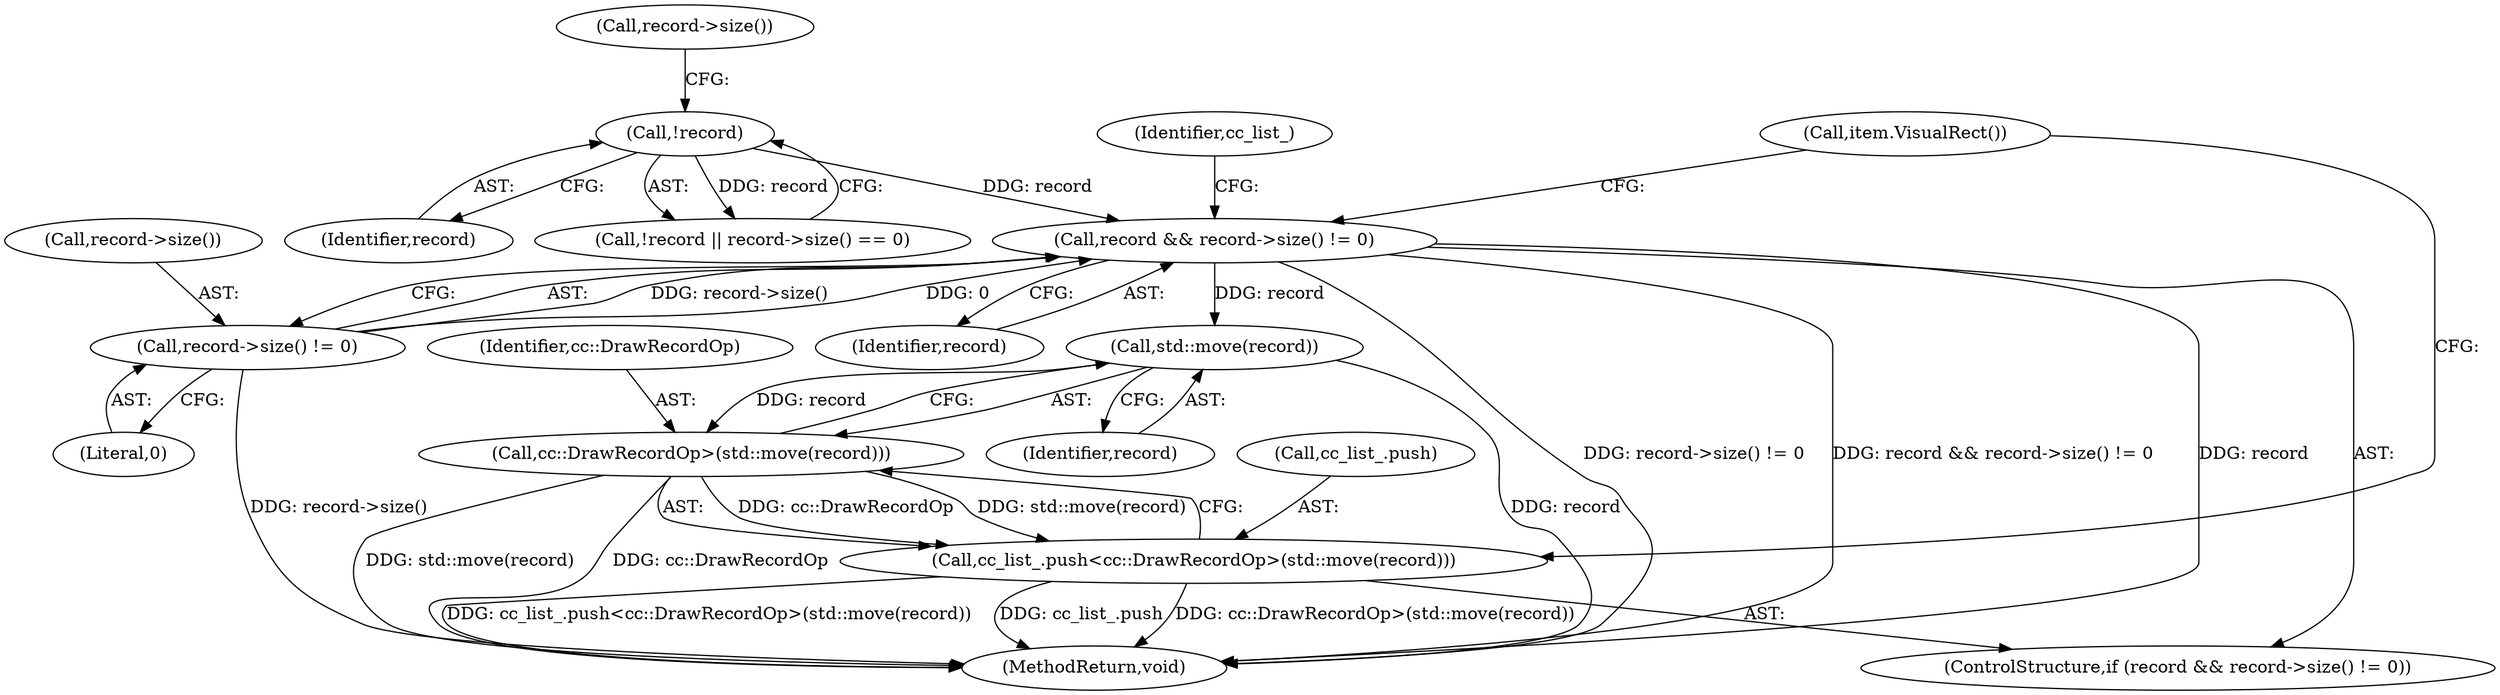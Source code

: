 digraph "0_Chrome_f911e11e7f6b5c0d6f5ee694a9871de6619889f7_33@API" {
"1000157" [label="(Call,std::move(record))"];
"1000146" [label="(Call,record && record->size() != 0)"];
"1000124" [label="(Call,!record)"];
"1000148" [label="(Call,record->size() != 0)"];
"1000155" [label="(Call,cc::DrawRecordOp>(std::move(record)))"];
"1000151" [label="(Call,cc_list_.push<cc::DrawRecordOp>(std::move(record)))"];
"1000158" [label="(Identifier,record)"];
"1000124" [label="(Call,!record)"];
"1000151" [label="(Call,cc_list_.push<cc::DrawRecordOp>(std::move(record)))"];
"1000157" [label="(Call,std::move(record))"];
"1000148" [label="(Call,record->size() != 0)"];
"1000150" [label="(Literal,0)"];
"1000123" [label="(Call,!record || record->size() == 0)"];
"1000147" [label="(Identifier,record)"];
"1000145" [label="(ControlStructure,if (record && record->size() != 0))"];
"1000125" [label="(Identifier,record)"];
"1000127" [label="(Call,record->size())"];
"1000152" [label="(Call,cc_list_.push)"];
"1000156" [label="(Identifier,cc::DrawRecordOp)"];
"1000149" [label="(Call,record->size())"];
"1000167" [label="(MethodReturn,void)"];
"1000153" [label="(Identifier,cc_list_)"];
"1000155" [label="(Call,cc::DrawRecordOp>(std::move(record)))"];
"1000146" [label="(Call,record && record->size() != 0)"];
"1000161" [label="(Call,item.VisualRect())"];
"1000157" -> "1000155"  [label="AST: "];
"1000157" -> "1000158"  [label="CFG: "];
"1000158" -> "1000157"  [label="AST: "];
"1000155" -> "1000157"  [label="CFG: "];
"1000157" -> "1000167"  [label="DDG: record"];
"1000157" -> "1000155"  [label="DDG: record"];
"1000146" -> "1000157"  [label="DDG: record"];
"1000146" -> "1000145"  [label="AST: "];
"1000146" -> "1000147"  [label="CFG: "];
"1000146" -> "1000148"  [label="CFG: "];
"1000147" -> "1000146"  [label="AST: "];
"1000148" -> "1000146"  [label="AST: "];
"1000153" -> "1000146"  [label="CFG: "];
"1000161" -> "1000146"  [label="CFG: "];
"1000146" -> "1000167"  [label="DDG: record->size() != 0"];
"1000146" -> "1000167"  [label="DDG: record && record->size() != 0"];
"1000146" -> "1000167"  [label="DDG: record"];
"1000124" -> "1000146"  [label="DDG: record"];
"1000148" -> "1000146"  [label="DDG: record->size()"];
"1000148" -> "1000146"  [label="DDG: 0"];
"1000124" -> "1000123"  [label="AST: "];
"1000124" -> "1000125"  [label="CFG: "];
"1000125" -> "1000124"  [label="AST: "];
"1000127" -> "1000124"  [label="CFG: "];
"1000123" -> "1000124"  [label="CFG: "];
"1000124" -> "1000123"  [label="DDG: record"];
"1000148" -> "1000150"  [label="CFG: "];
"1000149" -> "1000148"  [label="AST: "];
"1000150" -> "1000148"  [label="AST: "];
"1000148" -> "1000167"  [label="DDG: record->size()"];
"1000155" -> "1000151"  [label="AST: "];
"1000156" -> "1000155"  [label="AST: "];
"1000151" -> "1000155"  [label="CFG: "];
"1000155" -> "1000167"  [label="DDG: std::move(record)"];
"1000155" -> "1000167"  [label="DDG: cc::DrawRecordOp"];
"1000155" -> "1000151"  [label="DDG: cc::DrawRecordOp"];
"1000155" -> "1000151"  [label="DDG: std::move(record)"];
"1000151" -> "1000145"  [label="AST: "];
"1000152" -> "1000151"  [label="AST: "];
"1000161" -> "1000151"  [label="CFG: "];
"1000151" -> "1000167"  [label="DDG: cc_list_.push<cc::DrawRecordOp>(std::move(record))"];
"1000151" -> "1000167"  [label="DDG: cc_list_.push"];
"1000151" -> "1000167"  [label="DDG: cc::DrawRecordOp>(std::move(record))"];
}
